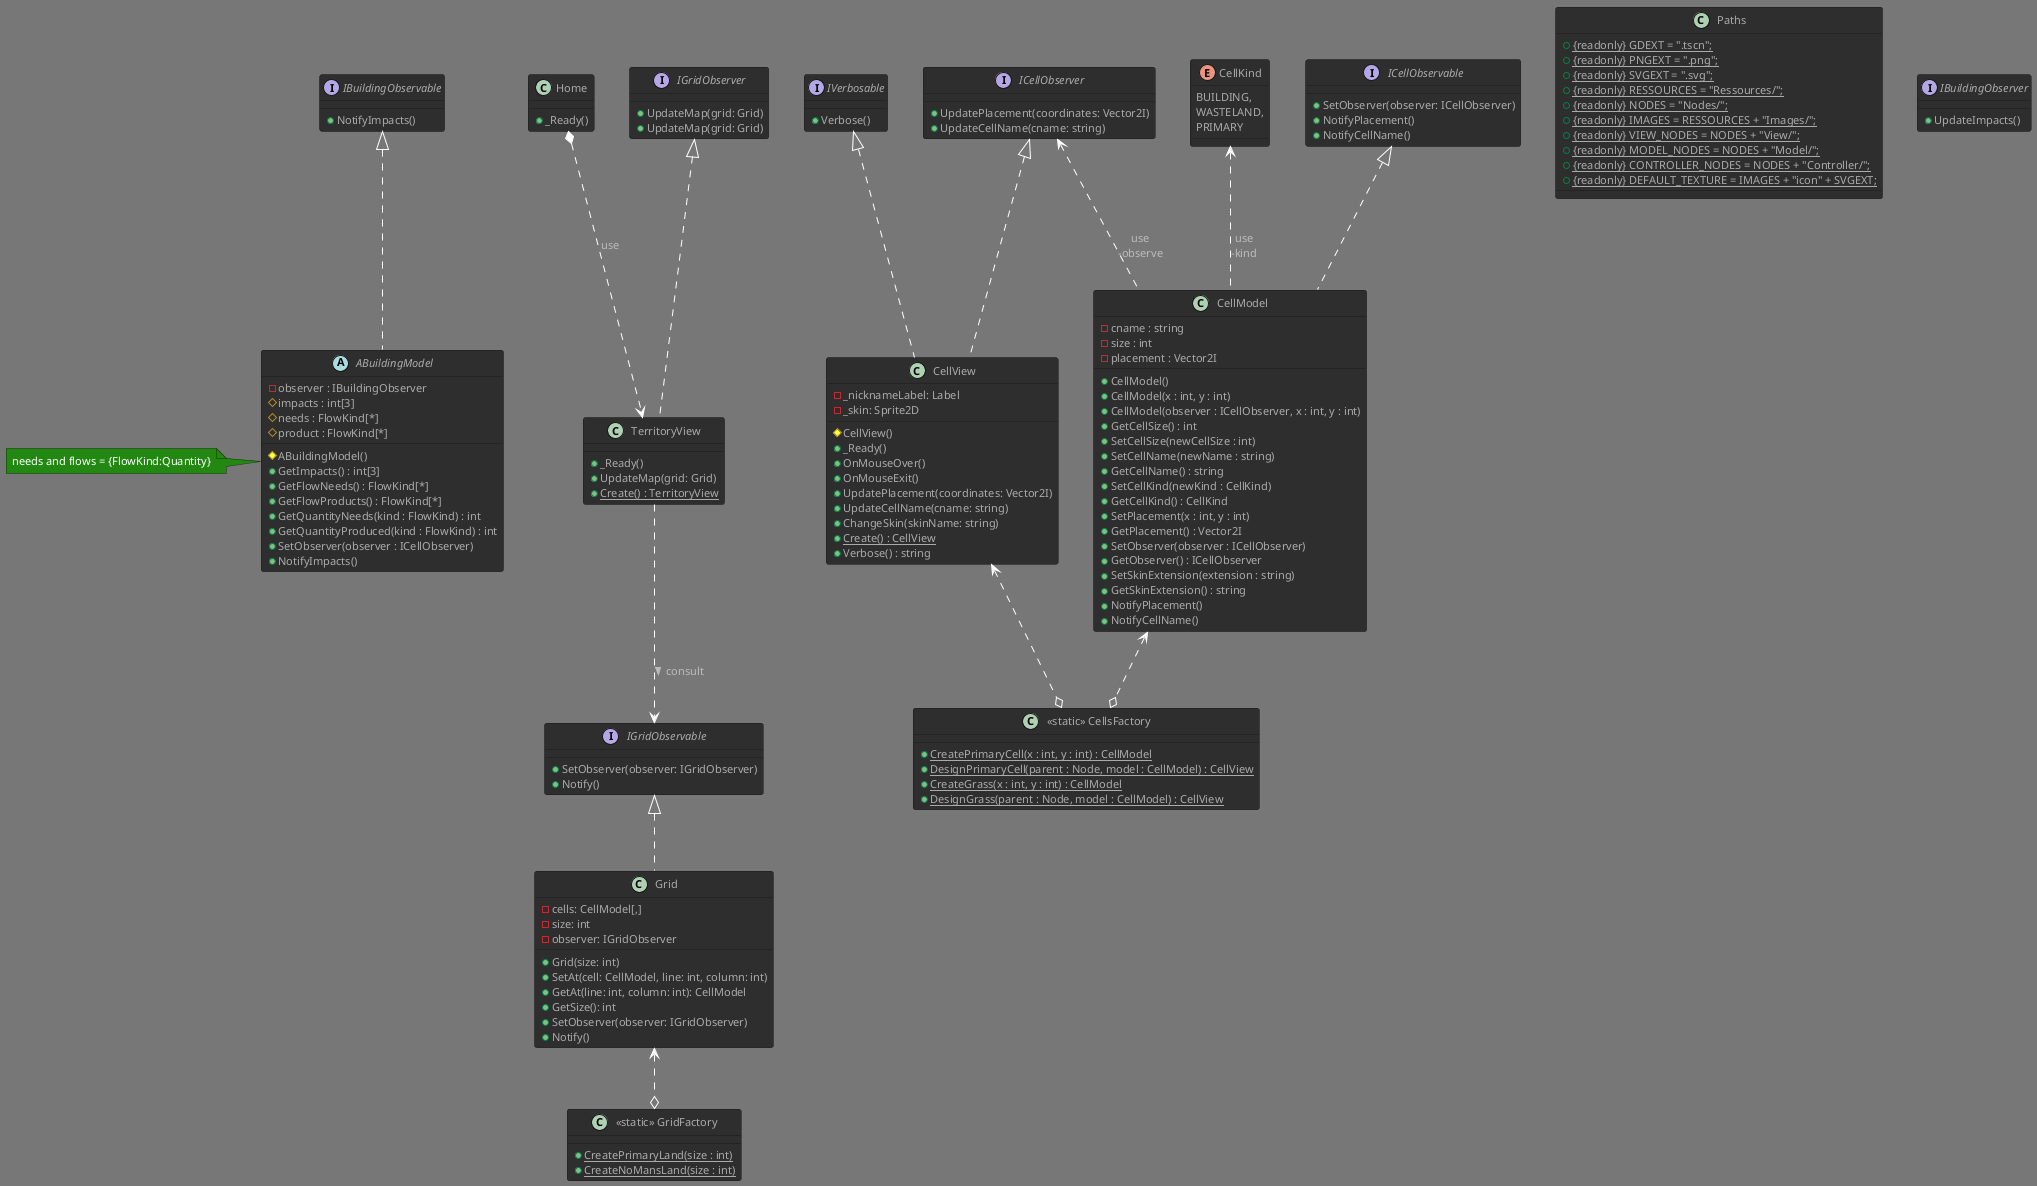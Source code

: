 @startuml
!theme reddress-darkgreen

class Home{
    + _Ready()
}
Home *..> TerritoryView : use

interface IVerbosable{
    + Verbose()
}

class Paths{
    + {static} {readonly} GDEXT = ".tscn";
    + {static} {readonly} PNGEXT = ".png";
    + {static} {readonly} SVGEXT = ".svg";
    + {static} {readonly} RESSOURCES = "Ressources/";
    + {static} {readonly} NODES = "Nodes/";
    + {static} {readonly} IMAGES = RESSOURCES + "Images/";
    + {static} {readonly} VIEW_NODES = NODES + "View/";
    + {static} {readonly} MODEL_NODES = NODES + "Model/";
    + {static} {readonly} CONTROLLER_NODES = NODES + "Controller/";
    + {static} {readonly} DEFAULT_TEXTURE = IMAGES + "icon" + SVGEXT;
}

enum CellKind{
    BUILDING,
    WASTELAND,
    PRIMARY
}

class CellModel implements ICellObservable {
    - cname : string
    - size : int
    - placement : Vector2I
    + CellModel()
    + CellModel(x : int, y : int)
    + CellModel(observer : ICellObserver, x : int, y : int)
    + GetCellSize() : int
    + SetCellSize(newCellSize : int)
    + SetCellName(newName : string)
    + GetCellName() : string
    + SetCellKind(newKind : CellKind)
    + GetCellKind() : CellKind
    + SetPlacement(x : int, y : int)
    + GetPlacement() : Vector2I
    + SetObserver(observer : ICellObserver)
    + GetObserver() : ICellObserver
    + SetSkinExtension(extension : string)
    + GetSkinExtension() : string
    + NotifyPlacement()
    + NotifyCellName()
}
CellKind <.. CellModel : use\n-kind
ICellObserver <.. CellModel : use\n-observe

class Grid implements IGridObservable {
    - cells: CellModel[,]
    - size: int
    - observer: IGridObserver

    + Grid(size: int)
    + SetAt(cell: CellModel, line: int, column: int)
    + GetAt(line: int, column: int): CellModel
    + GetSize(): int
    + SetObserver(observer: IGridObserver)
    + Notify()
}

interface IGridObserver {
    + UpdateMap(grid: Grid)
}

interface ICellObservable {
    + SetObserver(observer: ICellObserver)
    + NotifyPlacement()
    + NotifyCellName()
}

interface ICellObserver {
    + UpdatePlacement(coordinates: Vector2I)
    + UpdateCellName(cname: string)
}

interface IGridObserver {
    + UpdateMap(grid: Grid)
}

interface IGridObservable {
    + SetObserver(observer: IGridObserver)
    + Notify()
}

class CellView implements ICellObserver, IVerbosable {
    - _nicknameLabel: Label
    - _skin: Sprite2D
    # CellView()
    + _Ready() 
    + OnMouseOver() 
    + OnMouseExit() 
    + UpdatePlacement(coordinates: Vector2I) 
    + UpdateCellName(cname: string) 
    + ChangeSkin(skinName: string) 
    + {static} Create() : CellView
    + Verbose() : string
}

class TerritoryView implements IGridObserver {
    + _Ready() 
    + UpdateMap(grid: Grid)
    + {static} Create() : TerritoryView
}
TerritoryView ..> IGridObservable : > consult

class "<<static>> GridFactory" as GridFactory{
    + {static} CreatePrimaryLand(size : int)
    + {static} CreateNoMansLand(size : int)
}
Grid <..o GridFactory

class "<<static>> CellsFactory" as CellsFactory{
    + {static} CreatePrimaryCell(x : int, y : int) : CellModel
    + {static} DesignPrimaryCell(parent : Node, model : CellModel) : CellView
    + {static} CreateGrass(x : int, y : int) : CellModel
    + {static} DesignGrass(parent : Node, model : CellModel) : CellView
}
CellModel <..o CellsFactory
CellView <..o CellsFactory

abstract ABuildingModel implements IBuildingObservable{
    - observer : IBuildingObserver /' just one for each instance! '/
    # impacts : int[3]
    # needs : FlowKind[*]
    # product : FlowKind[*]
    # ABuildingModel()
    + GetImpacts() : int[3]
    + GetFlowNeeds() : FlowKind[*]
    + GetFlowProducts() : FlowKind[*]
    + GetQuantityNeeds(kind : FlowKind) : int
    + GetQuantityProduced(kind : FlowKind) : int
    + SetObserver(observer : ICellObserver)
    + NotifyImpacts()
    /' impacts =
    +-sociability,
    +-ecology,
    +-economy\n}'/
}
note "needs and flows = {FlowKind:Quantity}" as FQNote
FQNote - ABuildingModel

interface IBuildingObserver{
    + UpdateImpacts()
}
interface IBuildingObservable{
    + NotifyImpacts()
}

@enduml
